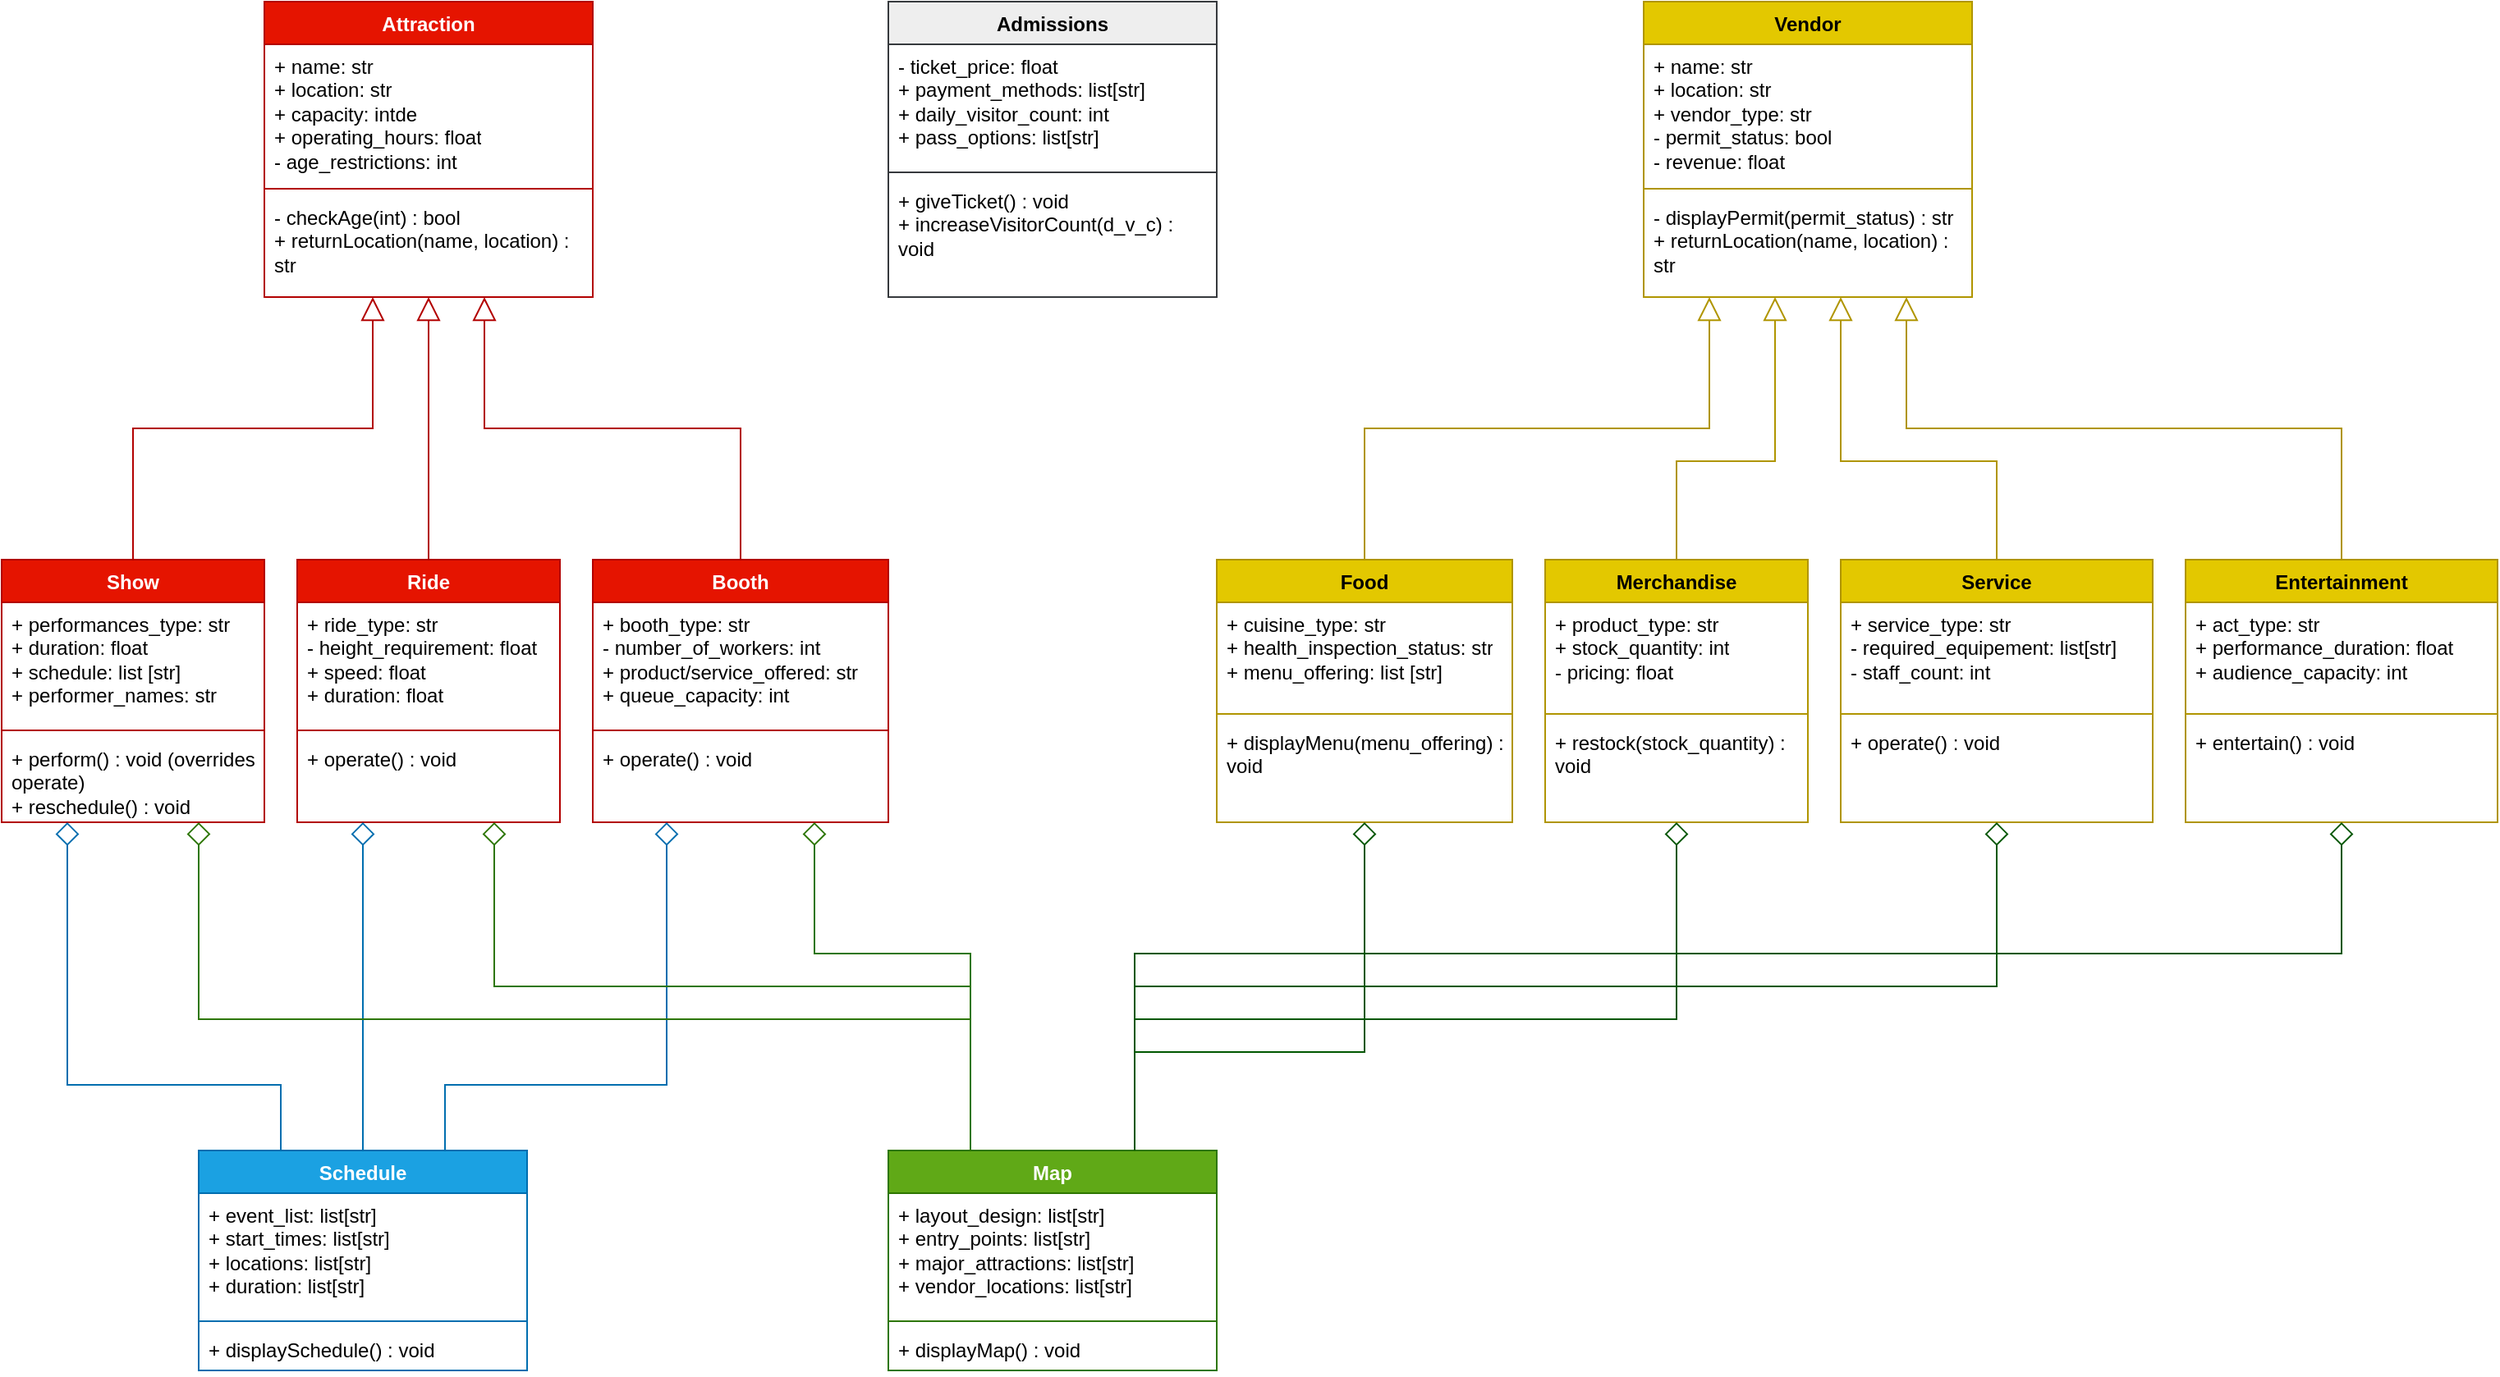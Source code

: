 <mxfile version="26.1.0">
  <diagram name="Page-1" id="8kwFFEw4dzD2qfGbF4Jt">
    <mxGraphModel dx="2042" dy="1076" grid="1" gridSize="10" guides="1" tooltips="1" connect="1" arrows="1" fold="1" page="0" pageScale="1" pageWidth="827" pageHeight="1169" math="0" shadow="0">
      <root>
        <mxCell id="0" />
        <mxCell id="1" parent="0" />
        <mxCell id="GRVvKSQRntJlrCdpWK5Q-27" value="Attraction" style="swimlane;fontStyle=1;align=center;verticalAlign=top;childLayout=stackLayout;horizontal=1;startSize=26;horizontalStack=0;resizeParent=1;resizeParentMax=0;resizeLast=0;collapsible=1;marginBottom=0;whiteSpace=wrap;html=1;fillColor=#e51400;fontColor=#ffffff;strokeColor=#B20000;" parent="1" vertex="1">
          <mxGeometry x="-580" y="-140" width="200" height="180" as="geometry" />
        </mxCell>
        <mxCell id="GRVvKSQRntJlrCdpWK5Q-28" value="&lt;div&gt;+ name: str&lt;/div&gt;&lt;div&gt;+ location: str&lt;/div&gt;&lt;div&gt;+ capacity: intde&lt;/div&gt;&lt;div&gt;+ operating_hours: float&lt;/div&gt;&lt;div&gt;- age_restrictions: int&lt;/div&gt;&lt;div&gt;&lt;br&gt;&lt;br&gt;&lt;/div&gt;" style="text;strokeColor=none;fillColor=none;align=left;verticalAlign=top;spacingLeft=4;spacingRight=4;overflow=hidden;rotatable=0;points=[[0,0.5],[1,0.5]];portConstraint=eastwest;whiteSpace=wrap;html=1;" parent="GRVvKSQRntJlrCdpWK5Q-27" vertex="1">
          <mxGeometry y="26" width="200" height="84" as="geometry" />
        </mxCell>
        <mxCell id="GRVvKSQRntJlrCdpWK5Q-29" value="" style="line;strokeWidth=1;fillColor=none;align=left;verticalAlign=middle;spacingTop=-1;spacingLeft=3;spacingRight=3;rotatable=0;labelPosition=right;points=[];portConstraint=eastwest;strokeColor=inherit;" parent="GRVvKSQRntJlrCdpWK5Q-27" vertex="1">
          <mxGeometry y="110" width="200" height="8" as="geometry" />
        </mxCell>
        <mxCell id="GRVvKSQRntJlrCdpWK5Q-30" value="&lt;div&gt;- checkAge(int) : bool&lt;/div&gt;+ returnLocation(name, location) : str" style="text;strokeColor=none;fillColor=none;align=left;verticalAlign=top;spacingLeft=4;spacingRight=4;overflow=hidden;rotatable=0;points=[[0,0.5,0,0,0],[0.33,1,0,0,0],[0.5,1,0,0,0],[0.67,1,0,0,0],[1,0.5,0,0,0]];portConstraint=eastwest;whiteSpace=wrap;html=1;" parent="GRVvKSQRntJlrCdpWK5Q-27" vertex="1">
          <mxGeometry y="118" width="200" height="62" as="geometry" />
        </mxCell>
        <mxCell id="GRVvKSQRntJlrCdpWK5Q-31" value="Show" style="swimlane;fontStyle=1;align=center;verticalAlign=top;childLayout=stackLayout;horizontal=1;startSize=26;horizontalStack=0;resizeParent=1;resizeParentMax=0;resizeLast=0;collapsible=1;marginBottom=0;whiteSpace=wrap;html=1;fillColor=#e51400;fontColor=#ffffff;strokeColor=#B20000;" parent="1" vertex="1">
          <mxGeometry x="-740" y="200" width="160" height="160" as="geometry" />
        </mxCell>
        <mxCell id="GRVvKSQRntJlrCdpWK5Q-32" value="&lt;div&gt;+ performances_type: str&lt;/div&gt;&lt;div&gt;+ duration: float&lt;/div&gt;&lt;div&gt;+ schedule: list [str]&lt;/div&gt;&lt;div&gt;+ performer_names: str&lt;/div&gt;" style="text;strokeColor=none;fillColor=none;align=left;verticalAlign=top;spacingLeft=4;spacingRight=4;overflow=hidden;rotatable=0;points=[[0,0.5],[1,0.5]];portConstraint=eastwest;whiteSpace=wrap;html=1;" parent="GRVvKSQRntJlrCdpWK5Q-31" vertex="1">
          <mxGeometry y="26" width="160" height="74" as="geometry" />
        </mxCell>
        <mxCell id="GRVvKSQRntJlrCdpWK5Q-33" value="" style="line;strokeWidth=1;fillColor=none;align=left;verticalAlign=middle;spacingTop=-1;spacingLeft=3;spacingRight=3;rotatable=0;labelPosition=right;points=[];portConstraint=eastwest;strokeColor=inherit;" parent="GRVvKSQRntJlrCdpWK5Q-31" vertex="1">
          <mxGeometry y="100" width="160" height="8" as="geometry" />
        </mxCell>
        <mxCell id="GRVvKSQRntJlrCdpWK5Q-34" value="&lt;div&gt;+ perform() : void (overrides operate)&lt;/div&gt;&lt;div&gt;+ reschedule() : void&lt;/div&gt;" style="text;strokeColor=none;fillColor=none;align=left;verticalAlign=top;spacingLeft=4;spacingRight=4;overflow=hidden;rotatable=0;points=[[0,0.5,0,0,0],[0.25,1,0,0,0],[0.5,1,0,0,0],[0.75,1,0,0,0],[1,0.5,0,0,0]];portConstraint=eastwest;whiteSpace=wrap;html=1;" parent="GRVvKSQRntJlrCdpWK5Q-31" vertex="1">
          <mxGeometry y="108" width="160" height="52" as="geometry" />
        </mxCell>
        <mxCell id="GRVvKSQRntJlrCdpWK5Q-35" value="Ride" style="swimlane;fontStyle=1;align=center;verticalAlign=top;childLayout=stackLayout;horizontal=1;startSize=26;horizontalStack=0;resizeParent=1;resizeParentMax=0;resizeLast=0;collapsible=1;marginBottom=0;whiteSpace=wrap;html=1;fillColor=#e51400;fontColor=#ffffff;strokeColor=#B20000;" parent="1" vertex="1">
          <mxGeometry x="-560" y="200" width="160" height="160" as="geometry" />
        </mxCell>
        <mxCell id="GRVvKSQRntJlrCdpWK5Q-36" value="&lt;div&gt;+ ride_type: str&lt;/div&gt;&lt;div&gt;- height_requirement: float&lt;/div&gt;&lt;div&gt;+ speed: float&lt;/div&gt;&lt;div&gt;+ duration: float&lt;/div&gt;" style="text;strokeColor=none;fillColor=none;align=left;verticalAlign=top;spacingLeft=4;spacingRight=4;overflow=hidden;rotatable=0;points=[[0,0.5],[1,0.5]];portConstraint=eastwest;whiteSpace=wrap;html=1;" parent="GRVvKSQRntJlrCdpWK5Q-35" vertex="1">
          <mxGeometry y="26" width="160" height="74" as="geometry" />
        </mxCell>
        <mxCell id="GRVvKSQRntJlrCdpWK5Q-37" value="" style="line;strokeWidth=1;fillColor=none;align=left;verticalAlign=middle;spacingTop=-1;spacingLeft=3;spacingRight=3;rotatable=0;labelPosition=right;points=[];portConstraint=eastwest;strokeColor=inherit;" parent="GRVvKSQRntJlrCdpWK5Q-35" vertex="1">
          <mxGeometry y="100" width="160" height="8" as="geometry" />
        </mxCell>
        <mxCell id="GRVvKSQRntJlrCdpWK5Q-38" value="&lt;div&gt;+ operate() : void&lt;/div&gt;" style="text;strokeColor=none;fillColor=none;align=left;verticalAlign=top;spacingLeft=4;spacingRight=4;overflow=hidden;rotatable=0;points=[[0,0.5,0,0,0],[0.25,1,0,0,0],[0.5,1,0,0,0],[0.75,1,0,0,0],[1,0.5,0,0,0]];portConstraint=eastwest;whiteSpace=wrap;html=1;" parent="GRVvKSQRntJlrCdpWK5Q-35" vertex="1">
          <mxGeometry y="108" width="160" height="52" as="geometry" />
        </mxCell>
        <mxCell id="GRVvKSQRntJlrCdpWK5Q-39" value="Booth" style="swimlane;fontStyle=1;align=center;verticalAlign=top;childLayout=stackLayout;horizontal=1;startSize=26;horizontalStack=0;resizeParent=1;resizeParentMax=0;resizeLast=0;collapsible=1;marginBottom=0;whiteSpace=wrap;html=1;fillColor=#e51400;fontColor=#ffffff;strokeColor=#B20000;" parent="1" vertex="1">
          <mxGeometry x="-380" y="200" width="180" height="160" as="geometry" />
        </mxCell>
        <mxCell id="GRVvKSQRntJlrCdpWK5Q-40" value="&lt;div&gt;+ booth_type: str&lt;/div&gt;&lt;div&gt;- number_of_workers: int&lt;/div&gt;&lt;div&gt;+ product/service_offered: str&lt;/div&gt;&lt;div&gt;+ queue_capacity: int &lt;br&gt;&lt;/div&gt;" style="text;strokeColor=none;fillColor=none;align=left;verticalAlign=top;spacingLeft=4;spacingRight=4;overflow=hidden;rotatable=0;points=[[0,0.5],[1,0.5]];portConstraint=eastwest;whiteSpace=wrap;html=1;" parent="GRVvKSQRntJlrCdpWK5Q-39" vertex="1">
          <mxGeometry y="26" width="180" height="74" as="geometry" />
        </mxCell>
        <mxCell id="GRVvKSQRntJlrCdpWK5Q-41" value="" style="line;strokeWidth=1;fillColor=none;align=left;verticalAlign=middle;spacingTop=-1;spacingLeft=3;spacingRight=3;rotatable=0;labelPosition=right;points=[];portConstraint=eastwest;strokeColor=inherit;" parent="GRVvKSQRntJlrCdpWK5Q-39" vertex="1">
          <mxGeometry y="100" width="180" height="8" as="geometry" />
        </mxCell>
        <mxCell id="GRVvKSQRntJlrCdpWK5Q-42" value="+ operate() : void" style="text;strokeColor=none;fillColor=none;align=left;verticalAlign=top;spacingLeft=4;spacingRight=4;overflow=hidden;rotatable=0;points=[[0,0.5,0,0,0],[0.25,1,0,0,0],[0.5,1,0,0,0],[0.75,1,0,0,0],[1,0.5,0,0,0]];portConstraint=eastwest;whiteSpace=wrap;html=1;" parent="GRVvKSQRntJlrCdpWK5Q-39" vertex="1">
          <mxGeometry y="108" width="180" height="52" as="geometry" />
        </mxCell>
        <mxCell id="GRVvKSQRntJlrCdpWK5Q-43" value="Vendor" style="swimlane;fontStyle=1;align=center;verticalAlign=top;childLayout=stackLayout;horizontal=1;startSize=26;horizontalStack=0;resizeParent=1;resizeParentMax=0;resizeLast=0;collapsible=1;marginBottom=0;whiteSpace=wrap;html=1;fillColor=#e3c800;fontColor=#000000;strokeColor=#B09500;" parent="1" vertex="1">
          <mxGeometry x="260" y="-140" width="200" height="180" as="geometry" />
        </mxCell>
        <mxCell id="GRVvKSQRntJlrCdpWK5Q-44" value="&lt;div&gt;+ name: str&lt;/div&gt;&lt;div&gt;+ location: str&lt;/div&gt;&lt;div&gt;+ vendor_type: str&lt;/div&gt;&lt;div&gt;- permit_status: bool&lt;/div&gt;&lt;div&gt;- revenue: float&lt;/div&gt;" style="text;strokeColor=none;fillColor=none;align=left;verticalAlign=top;spacingLeft=4;spacingRight=4;overflow=hidden;rotatable=0;points=[[0,0.5],[1,0.5]];portConstraint=eastwest;whiteSpace=wrap;html=1;" parent="GRVvKSQRntJlrCdpWK5Q-43" vertex="1">
          <mxGeometry y="26" width="200" height="84" as="geometry" />
        </mxCell>
        <mxCell id="GRVvKSQRntJlrCdpWK5Q-45" value="" style="line;strokeWidth=1;fillColor=none;align=left;verticalAlign=middle;spacingTop=-1;spacingLeft=3;spacingRight=3;rotatable=0;labelPosition=right;points=[];portConstraint=eastwest;strokeColor=inherit;" parent="GRVvKSQRntJlrCdpWK5Q-43" vertex="1">
          <mxGeometry y="110" width="200" height="8" as="geometry" />
        </mxCell>
        <mxCell id="GRVvKSQRntJlrCdpWK5Q-46" value="&lt;div&gt;- displayPermit(permit_status) : str&lt;/div&gt;&lt;div&gt;+ returnLocation(name, location) : str &lt;br&gt;&lt;/div&gt;" style="text;strokeColor=none;fillColor=none;align=left;verticalAlign=top;spacingLeft=4;spacingRight=4;overflow=hidden;rotatable=0;points=[[0,0.5,0,0,0],[0.2,1,0,0,0],[0.4,1,0,0,0],[0.6,1,0,0,0],[0.8,1,0,0,0],[1,0.5,0,0,0]];portConstraint=eastwest;whiteSpace=wrap;html=1;" parent="GRVvKSQRntJlrCdpWK5Q-43" vertex="1">
          <mxGeometry y="118" width="200" height="62" as="geometry" />
        </mxCell>
        <mxCell id="GRVvKSQRntJlrCdpWK5Q-47" value="Food" style="swimlane;fontStyle=1;align=center;verticalAlign=top;childLayout=stackLayout;horizontal=1;startSize=26;horizontalStack=0;resizeParent=1;resizeParentMax=0;resizeLast=0;collapsible=1;marginBottom=0;whiteSpace=wrap;html=1;fillColor=#e3c800;fontColor=#000000;strokeColor=#B09500;" parent="1" vertex="1">
          <mxGeometry y="200" width="180" height="160" as="geometry" />
        </mxCell>
        <mxCell id="GRVvKSQRntJlrCdpWK5Q-48" value="&lt;div&gt;+ cuisine_type: str&lt;/div&gt;&lt;div&gt;+ health_inspection_status: str&lt;/div&gt;&lt;div&gt;+ menu_offering: list [str]&lt;/div&gt;" style="text;strokeColor=none;fillColor=none;align=left;verticalAlign=top;spacingLeft=4;spacingRight=4;overflow=hidden;rotatable=0;points=[[0,0.5],[1,0.5]];portConstraint=eastwest;whiteSpace=wrap;html=1;" parent="GRVvKSQRntJlrCdpWK5Q-47" vertex="1">
          <mxGeometry y="26" width="180" height="64" as="geometry" />
        </mxCell>
        <mxCell id="GRVvKSQRntJlrCdpWK5Q-49" value="" style="line;strokeWidth=1;fillColor=none;align=left;verticalAlign=middle;spacingTop=-1;spacingLeft=3;spacingRight=3;rotatable=0;labelPosition=right;points=[];portConstraint=eastwest;strokeColor=inherit;" parent="GRVvKSQRntJlrCdpWK5Q-47" vertex="1">
          <mxGeometry y="90" width="180" height="8" as="geometry" />
        </mxCell>
        <mxCell id="GRVvKSQRntJlrCdpWK5Q-50" value="+ displayMenu(menu_offering) : void" style="text;strokeColor=none;fillColor=none;align=left;verticalAlign=top;spacingLeft=4;spacingRight=4;overflow=hidden;rotatable=0;points=[[0,0.5,0,0,0],[0.5,1,0,0,0],[1,0.5,0,0,0]];portConstraint=eastwest;whiteSpace=wrap;html=1;" parent="GRVvKSQRntJlrCdpWK5Q-47" vertex="1">
          <mxGeometry y="98" width="180" height="62" as="geometry" />
        </mxCell>
        <mxCell id="GRVvKSQRntJlrCdpWK5Q-51" value="Merchandise" style="swimlane;fontStyle=1;align=center;verticalAlign=top;childLayout=stackLayout;horizontal=1;startSize=26;horizontalStack=0;resizeParent=1;resizeParentMax=0;resizeLast=0;collapsible=1;marginBottom=0;whiteSpace=wrap;html=1;fillColor=#e3c800;fontColor=#000000;strokeColor=#B09500;" parent="1" vertex="1">
          <mxGeometry x="200" y="200" width="160" height="160" as="geometry" />
        </mxCell>
        <mxCell id="GRVvKSQRntJlrCdpWK5Q-52" value="&lt;div&gt;+ product_type: str&lt;/div&gt;&lt;div&gt;+ stock_quantity: int&lt;/div&gt;&lt;div&gt;- pricing: float&lt;/div&gt;" style="text;strokeColor=none;fillColor=none;align=left;verticalAlign=top;spacingLeft=4;spacingRight=4;overflow=hidden;rotatable=0;points=[[0,0.5],[1,0.5]];portConstraint=eastwest;whiteSpace=wrap;html=1;" parent="GRVvKSQRntJlrCdpWK5Q-51" vertex="1">
          <mxGeometry y="26" width="160" height="64" as="geometry" />
        </mxCell>
        <mxCell id="GRVvKSQRntJlrCdpWK5Q-53" value="" style="line;strokeWidth=1;fillColor=none;align=left;verticalAlign=middle;spacingTop=-1;spacingLeft=3;spacingRight=3;rotatable=0;labelPosition=right;points=[];portConstraint=eastwest;strokeColor=inherit;" parent="GRVvKSQRntJlrCdpWK5Q-51" vertex="1">
          <mxGeometry y="90" width="160" height="8" as="geometry" />
        </mxCell>
        <mxCell id="GRVvKSQRntJlrCdpWK5Q-54" value="+ restock(stock_quantity) : void" style="text;strokeColor=none;fillColor=none;align=left;verticalAlign=top;spacingLeft=4;spacingRight=4;overflow=hidden;rotatable=0;points=[[0,0.5,0,0,0],[0.5,1,0,0,0],[1,0.5,0,0,0]];portConstraint=eastwest;whiteSpace=wrap;html=1;" parent="GRVvKSQRntJlrCdpWK5Q-51" vertex="1">
          <mxGeometry y="98" width="160" height="62" as="geometry" />
        </mxCell>
        <mxCell id="GRVvKSQRntJlrCdpWK5Q-55" value="Service" style="swimlane;fontStyle=1;align=center;verticalAlign=top;childLayout=stackLayout;horizontal=1;startSize=26;horizontalStack=0;resizeParent=1;resizeParentMax=0;resizeLast=0;collapsible=1;marginBottom=0;whiteSpace=wrap;html=1;fillColor=#e3c800;fontColor=#000000;strokeColor=#B09500;" parent="1" vertex="1">
          <mxGeometry x="380" y="200" width="190" height="160" as="geometry" />
        </mxCell>
        <mxCell id="GRVvKSQRntJlrCdpWK5Q-56" value="&lt;div&gt;+ service_type: str&lt;/div&gt;&lt;div&gt;- required_equipement: list[str]&lt;/div&gt;&lt;div&gt;- staff_count: int&lt;/div&gt;&lt;div&gt;&lt;br&gt;&lt;/div&gt;" style="text;strokeColor=none;fillColor=none;align=left;verticalAlign=top;spacingLeft=4;spacingRight=4;overflow=hidden;rotatable=0;points=[[0,0.5],[1,0.5]];portConstraint=eastwest;whiteSpace=wrap;html=1;" parent="GRVvKSQRntJlrCdpWK5Q-55" vertex="1">
          <mxGeometry y="26" width="190" height="64" as="geometry" />
        </mxCell>
        <mxCell id="GRVvKSQRntJlrCdpWK5Q-57" value="" style="line;strokeWidth=1;fillColor=none;align=left;verticalAlign=middle;spacingTop=-1;spacingLeft=3;spacingRight=3;rotatable=0;labelPosition=right;points=[];portConstraint=eastwest;strokeColor=inherit;" parent="GRVvKSQRntJlrCdpWK5Q-55" vertex="1">
          <mxGeometry y="90" width="190" height="8" as="geometry" />
        </mxCell>
        <mxCell id="GRVvKSQRntJlrCdpWK5Q-58" value="+ operate() : void" style="text;strokeColor=none;fillColor=none;align=left;verticalAlign=top;spacingLeft=4;spacingRight=4;overflow=hidden;rotatable=0;points=[[0,0.5,0,0,0],[0.5,1,0,0,0],[1,0.5,0,0,0]];portConstraint=eastwest;whiteSpace=wrap;html=1;" parent="GRVvKSQRntJlrCdpWK5Q-55" vertex="1">
          <mxGeometry y="98" width="190" height="62" as="geometry" />
        </mxCell>
        <mxCell id="GRVvKSQRntJlrCdpWK5Q-59" value="Entertainment" style="swimlane;fontStyle=1;align=center;verticalAlign=top;childLayout=stackLayout;horizontal=1;startSize=26;horizontalStack=0;resizeParent=1;resizeParentMax=0;resizeLast=0;collapsible=1;marginBottom=0;whiteSpace=wrap;html=1;fillColor=#e3c800;fontColor=#000000;strokeColor=#B09500;" parent="1" vertex="1">
          <mxGeometry x="590" y="200" width="190" height="160" as="geometry" />
        </mxCell>
        <mxCell id="GRVvKSQRntJlrCdpWK5Q-60" value="&lt;div&gt;+ act_type: str&lt;/div&gt;&lt;div&gt;+ performance_duration: float&lt;/div&gt;&lt;div&gt;+ audience_capacity: int &lt;br&gt;&lt;/div&gt;" style="text;strokeColor=none;fillColor=none;align=left;verticalAlign=top;spacingLeft=4;spacingRight=4;overflow=hidden;rotatable=0;points=[[0,0.5],[1,0.5]];portConstraint=eastwest;whiteSpace=wrap;html=1;" parent="GRVvKSQRntJlrCdpWK5Q-59" vertex="1">
          <mxGeometry y="26" width="190" height="64" as="geometry" />
        </mxCell>
        <mxCell id="GRVvKSQRntJlrCdpWK5Q-61" value="" style="line;strokeWidth=1;fillColor=none;align=left;verticalAlign=middle;spacingTop=-1;spacingLeft=3;spacingRight=3;rotatable=0;labelPosition=right;points=[];portConstraint=eastwest;strokeColor=inherit;" parent="GRVvKSQRntJlrCdpWK5Q-59" vertex="1">
          <mxGeometry y="90" width="190" height="8" as="geometry" />
        </mxCell>
        <mxCell id="GRVvKSQRntJlrCdpWK5Q-62" value="+ entertain() : void" style="text;strokeColor=none;fillColor=none;align=left;verticalAlign=top;spacingLeft=4;spacingRight=4;overflow=hidden;rotatable=0;points=[[0,0.5,0,0,0],[0.5,1,0,0,0],[1,0.5,0,0,0]];portConstraint=eastwest;whiteSpace=wrap;html=1;" parent="GRVvKSQRntJlrCdpWK5Q-59" vertex="1">
          <mxGeometry y="98" width="190" height="62" as="geometry" />
        </mxCell>
        <mxCell id="GRVvKSQRntJlrCdpWK5Q-63" value="Map" style="swimlane;fontStyle=1;align=center;verticalAlign=top;childLayout=stackLayout;horizontal=1;startSize=26;horizontalStack=0;resizeParent=1;resizeParentMax=0;resizeLast=0;collapsible=1;marginBottom=0;whiteSpace=wrap;html=1;fillColor=#60a917;fontColor=#ffffff;strokeColor=#2D7600;" parent="1" vertex="1">
          <mxGeometry x="-200" y="560" width="200" height="134" as="geometry" />
        </mxCell>
        <mxCell id="GRVvKSQRntJlrCdpWK5Q-64" value="&lt;div&gt;+ layout_design: list[str]&lt;/div&gt;&lt;div&gt;+ entry_points: list[str]&lt;/div&gt;&lt;div&gt;+ major_attractions: list[str]&lt;/div&gt;&lt;div&gt;+ vendor_locations: list[str]&lt;/div&gt;" style="text;strokeColor=none;fillColor=none;align=left;verticalAlign=top;spacingLeft=4;spacingRight=4;overflow=hidden;rotatable=0;points=[[0,0.5],[1,0.5]];portConstraint=eastwest;whiteSpace=wrap;html=1;" parent="GRVvKSQRntJlrCdpWK5Q-63" vertex="1">
          <mxGeometry y="26" width="200" height="74" as="geometry" />
        </mxCell>
        <mxCell id="GRVvKSQRntJlrCdpWK5Q-65" value="" style="line;strokeWidth=1;fillColor=none;align=left;verticalAlign=middle;spacingTop=-1;spacingLeft=3;spacingRight=3;rotatable=0;labelPosition=right;points=[];portConstraint=eastwest;strokeColor=inherit;" parent="GRVvKSQRntJlrCdpWK5Q-63" vertex="1">
          <mxGeometry y="100" width="200" height="8" as="geometry" />
        </mxCell>
        <mxCell id="GRVvKSQRntJlrCdpWK5Q-66" value="+ displayMap() : void" style="text;strokeColor=none;fillColor=none;align=left;verticalAlign=top;spacingLeft=4;spacingRight=4;overflow=hidden;rotatable=0;points=[[0,0.5],[1,0.5]];portConstraint=eastwest;whiteSpace=wrap;html=1;" parent="GRVvKSQRntJlrCdpWK5Q-63" vertex="1">
          <mxGeometry y="108" width="200" height="26" as="geometry" />
        </mxCell>
        <mxCell id="GRVvKSQRntJlrCdpWK5Q-67" value="Admissions" style="swimlane;fontStyle=1;align=center;verticalAlign=top;childLayout=stackLayout;horizontal=1;startSize=26;horizontalStack=0;resizeParent=1;resizeParentMax=0;resizeLast=0;collapsible=1;marginBottom=0;whiteSpace=wrap;html=1;fillColor=#eeeeee;strokeColor=#36393d;" parent="1" vertex="1">
          <mxGeometry x="-200" y="-140" width="200" height="180" as="geometry" />
        </mxCell>
        <mxCell id="GRVvKSQRntJlrCdpWK5Q-68" value="&lt;div&gt;- ticket_price: float&lt;/div&gt;&lt;div&gt;+ payment_methods: list[str]&lt;/div&gt;&lt;div&gt;+ daily_visitor_count: int&lt;/div&gt;&lt;div&gt;+ pass_options: list[str]&lt;/div&gt;" style="text;align=left;verticalAlign=top;spacingLeft=4;spacingRight=4;overflow=hidden;rotatable=0;points=[[0,0.5],[1,0.5]];portConstraint=eastwest;whiteSpace=wrap;html=1;" parent="GRVvKSQRntJlrCdpWK5Q-67" vertex="1">
          <mxGeometry y="26" width="200" height="74" as="geometry" />
        </mxCell>
        <mxCell id="GRVvKSQRntJlrCdpWK5Q-69" value="" style="line;strokeWidth=1;fillColor=none;align=left;verticalAlign=middle;spacingTop=-1;spacingLeft=3;spacingRight=3;rotatable=0;labelPosition=right;points=[];portConstraint=eastwest;strokeColor=inherit;" parent="GRVvKSQRntJlrCdpWK5Q-67" vertex="1">
          <mxGeometry y="100" width="200" height="8" as="geometry" />
        </mxCell>
        <mxCell id="GRVvKSQRntJlrCdpWK5Q-70" value="&lt;div&gt;+ giveTicket() : void&lt;/div&gt;&lt;div&gt;+ increaseVisitorCount(d_v_c) : void&lt;/div&gt;" style="text;strokeColor=none;fillColor=none;align=left;verticalAlign=top;spacingLeft=4;spacingRight=4;overflow=hidden;rotatable=0;points=[[0,0.5],[1,0.5]];portConstraint=eastwest;whiteSpace=wrap;html=1;" parent="GRVvKSQRntJlrCdpWK5Q-67" vertex="1">
          <mxGeometry y="108" width="200" height="72" as="geometry" />
        </mxCell>
        <mxCell id="GRVvKSQRntJlrCdpWK5Q-71" value="Schedule" style="swimlane;fontStyle=1;align=center;verticalAlign=top;childLayout=stackLayout;horizontal=1;startSize=26;horizontalStack=0;resizeParent=1;resizeParentMax=0;resizeLast=0;collapsible=1;marginBottom=0;whiteSpace=wrap;html=1;fillColor=#1ba1e2;fontColor=#ffffff;strokeColor=#006EAF;" parent="1" vertex="1">
          <mxGeometry x="-620" y="560" width="200" height="134" as="geometry" />
        </mxCell>
        <mxCell id="GRVvKSQRntJlrCdpWK5Q-72" value="&lt;div&gt;+ event_list: list[str]&lt;/div&gt;&lt;div&gt;+ start_times: list[str]&lt;/div&gt;&lt;div&gt;+ locations: list[str]&lt;/div&gt;&lt;div&gt;+ duration: list[str]&lt;/div&gt;" style="text;strokeColor=none;fillColor=none;align=left;verticalAlign=top;spacingLeft=4;spacingRight=4;overflow=hidden;rotatable=0;points=[[0,0.5],[1,0.5]];portConstraint=eastwest;whiteSpace=wrap;html=1;" parent="GRVvKSQRntJlrCdpWK5Q-71" vertex="1">
          <mxGeometry y="26" width="200" height="74" as="geometry" />
        </mxCell>
        <mxCell id="GRVvKSQRntJlrCdpWK5Q-73" value="" style="line;strokeWidth=1;fillColor=none;align=left;verticalAlign=middle;spacingTop=-1;spacingLeft=3;spacingRight=3;rotatable=0;labelPosition=right;points=[];portConstraint=eastwest;strokeColor=inherit;" parent="GRVvKSQRntJlrCdpWK5Q-71" vertex="1">
          <mxGeometry y="100" width="200" height="8" as="geometry" />
        </mxCell>
        <mxCell id="GRVvKSQRntJlrCdpWK5Q-74" value="+ displaySchedule() : void" style="text;strokeColor=none;fillColor=none;align=left;verticalAlign=top;spacingLeft=4;spacingRight=4;overflow=hidden;rotatable=0;points=[[0,0.5],[1,0.5]];portConstraint=eastwest;whiteSpace=wrap;html=1;" parent="GRVvKSQRntJlrCdpWK5Q-71" vertex="1">
          <mxGeometry y="108" width="200" height="26" as="geometry" />
        </mxCell>
        <mxCell id="m9fHu2rGhjxytUsYMepG-2" style="edgeStyle=orthogonalEdgeStyle;rounded=0;orthogonalLoop=1;jettySize=auto;html=1;exitX=0.5;exitY=0;exitDx=0;exitDy=0;entryX=0.5;entryY=1;entryDx=0;entryDy=0;entryPerimeter=0;endArrow=block;endFill=0;endSize=12;fillColor=#e51400;strokeColor=#B20000;" parent="1" source="GRVvKSQRntJlrCdpWK5Q-35" target="GRVvKSQRntJlrCdpWK5Q-30" edge="1">
          <mxGeometry relative="1" as="geometry" />
        </mxCell>
        <mxCell id="m9fHu2rGhjxytUsYMepG-4" style="edgeStyle=orthogonalEdgeStyle;rounded=0;orthogonalLoop=1;jettySize=auto;html=1;exitX=0.5;exitY=0;exitDx=0;exitDy=0;entryX=0.33;entryY=1;entryDx=0;entryDy=0;entryPerimeter=0;endArrow=block;endFill=0;endSize=12;fillColor=#e51400;strokeColor=#B20000;" parent="1" source="GRVvKSQRntJlrCdpWK5Q-31" target="GRVvKSQRntJlrCdpWK5Q-30" edge="1">
          <mxGeometry relative="1" as="geometry">
            <Array as="points">
              <mxPoint x="-660" y="120" />
              <mxPoint x="-514" y="120" />
            </Array>
          </mxGeometry>
        </mxCell>
        <mxCell id="m9fHu2rGhjxytUsYMepG-5" style="edgeStyle=orthogonalEdgeStyle;rounded=0;orthogonalLoop=1;jettySize=auto;html=1;exitX=0.5;exitY=0;exitDx=0;exitDy=0;entryX=0.67;entryY=1;entryDx=0;entryDy=0;entryPerimeter=0;endArrow=block;endFill=0;endSize=12;fillColor=#e51400;strokeColor=#B20000;" parent="1" source="GRVvKSQRntJlrCdpWK5Q-39" target="GRVvKSQRntJlrCdpWK5Q-30" edge="1">
          <mxGeometry relative="1" as="geometry">
            <Array as="points">
              <mxPoint x="-290" y="120" />
              <mxPoint x="-446" y="120" />
            </Array>
          </mxGeometry>
        </mxCell>
        <mxCell id="m9fHu2rGhjxytUsYMepG-6" style="edgeStyle=orthogonalEdgeStyle;rounded=0;orthogonalLoop=1;jettySize=auto;html=1;exitX=0.5;exitY=0;exitDx=0;exitDy=0;entryX=0.4;entryY=1;entryDx=0;entryDy=0;entryPerimeter=0;endArrow=block;endFill=0;endSize=12;fillColor=#e3c800;strokeColor=#B09500;" parent="1" source="GRVvKSQRntJlrCdpWK5Q-51" target="GRVvKSQRntJlrCdpWK5Q-46" edge="1">
          <mxGeometry relative="1" as="geometry">
            <Array as="points">
              <mxPoint x="280" y="140" />
              <mxPoint x="340" y="140" />
            </Array>
          </mxGeometry>
        </mxCell>
        <mxCell id="m9fHu2rGhjxytUsYMepG-7" style="edgeStyle=orthogonalEdgeStyle;rounded=0;orthogonalLoop=1;jettySize=auto;html=1;exitX=0.5;exitY=0;exitDx=0;exitDy=0;entryX=0.6;entryY=1;entryDx=0;entryDy=0;entryPerimeter=0;endArrow=block;endFill=0;endSize=12;fillColor=#e3c800;strokeColor=#B09500;" parent="1" source="GRVvKSQRntJlrCdpWK5Q-55" target="GRVvKSQRntJlrCdpWK5Q-46" edge="1">
          <mxGeometry relative="1" as="geometry">
            <Array as="points">
              <mxPoint x="475" y="140" />
              <mxPoint x="380" y="140" />
            </Array>
          </mxGeometry>
        </mxCell>
        <mxCell id="m9fHu2rGhjxytUsYMepG-8" style="edgeStyle=orthogonalEdgeStyle;rounded=0;orthogonalLoop=1;jettySize=auto;html=1;exitX=0.5;exitY=0;exitDx=0;exitDy=0;entryX=0.8;entryY=1;entryDx=0;entryDy=0;entryPerimeter=0;endArrow=block;endFill=0;endSize=12;fillColor=#e3c800;strokeColor=#B09500;" parent="1" source="GRVvKSQRntJlrCdpWK5Q-59" target="GRVvKSQRntJlrCdpWK5Q-46" edge="1">
          <mxGeometry relative="1" as="geometry">
            <Array as="points">
              <mxPoint x="685" y="120" />
              <mxPoint x="420" y="120" />
            </Array>
          </mxGeometry>
        </mxCell>
        <mxCell id="m9fHu2rGhjxytUsYMepG-9" style="edgeStyle=orthogonalEdgeStyle;rounded=0;orthogonalLoop=1;jettySize=auto;html=1;exitX=0.5;exitY=0;exitDx=0;exitDy=0;entryX=0.2;entryY=1;entryDx=0;entryDy=0;entryPerimeter=0;endArrow=block;endFill=0;endSize=12;fillColor=#e3c800;strokeColor=#B09500;" parent="1" source="GRVvKSQRntJlrCdpWK5Q-47" target="GRVvKSQRntJlrCdpWK5Q-46" edge="1">
          <mxGeometry relative="1" as="geometry">
            <Array as="points">
              <mxPoint x="90" y="120" />
              <mxPoint x="300" y="120" />
            </Array>
          </mxGeometry>
        </mxCell>
        <mxCell id="2FMV9yjtd_J18aHiv6og-5" style="edgeStyle=orthogonalEdgeStyle;rounded=0;orthogonalLoop=1;jettySize=auto;html=1;exitX=0.5;exitY=0;exitDx=0;exitDy=0;entryX=0.25;entryY=1;entryDx=0;entryDy=0;entryPerimeter=0;endSize=12;endArrow=diamond;endFill=0;fillColor=#1ba1e2;strokeColor=#006EAF;" parent="1" source="GRVvKSQRntJlrCdpWK5Q-71" target="GRVvKSQRntJlrCdpWK5Q-38" edge="1">
          <mxGeometry relative="1" as="geometry">
            <Array as="points">
              <mxPoint x="-520" y="480" />
              <mxPoint x="-520" y="480" />
            </Array>
          </mxGeometry>
        </mxCell>
        <mxCell id="2FMV9yjtd_J18aHiv6og-9" style="edgeStyle=orthogonalEdgeStyle;rounded=0;orthogonalLoop=1;jettySize=auto;html=1;exitX=0.25;exitY=0;exitDx=0;exitDy=0;entryX=0.25;entryY=1;entryDx=0;entryDy=0;entryPerimeter=0;endArrow=diamond;endFill=0;endSize=12;fillColor=#1ba1e2;strokeColor=#006EAF;" parent="1" source="GRVvKSQRntJlrCdpWK5Q-71" target="GRVvKSQRntJlrCdpWK5Q-34" edge="1">
          <mxGeometry relative="1" as="geometry">
            <Array as="points">
              <mxPoint x="-570" y="520" />
              <mxPoint x="-700" y="520" />
            </Array>
          </mxGeometry>
        </mxCell>
        <mxCell id="2FMV9yjtd_J18aHiv6og-11" style="edgeStyle=orthogonalEdgeStyle;rounded=0;orthogonalLoop=1;jettySize=auto;html=1;exitX=0.75;exitY=0;exitDx=0;exitDy=0;entryX=0.25;entryY=1;entryDx=0;entryDy=0;entryPerimeter=0;endArrow=diamond;endFill=0;endSize=12;fillColor=#1ba1e2;strokeColor=#006EAF;" parent="1" source="GRVvKSQRntJlrCdpWK5Q-71" target="GRVvKSQRntJlrCdpWK5Q-42" edge="1">
          <mxGeometry relative="1" as="geometry">
            <Array as="points">
              <mxPoint x="-470" y="520" />
              <mxPoint x="-335" y="520" />
            </Array>
          </mxGeometry>
        </mxCell>
        <mxCell id="2FMV9yjtd_J18aHiv6og-12" style="edgeStyle=orthogonalEdgeStyle;rounded=0;orthogonalLoop=1;jettySize=auto;html=1;exitX=0.25;exitY=0;exitDx=0;exitDy=0;entryX=0.75;entryY=1;entryDx=0;entryDy=0;entryPerimeter=0;endSize=12;endArrow=diamond;endFill=0;fillColor=#60a917;strokeColor=#2D7600;" parent="1" source="GRVvKSQRntJlrCdpWK5Q-63" target="GRVvKSQRntJlrCdpWK5Q-34" edge="1">
          <mxGeometry relative="1" as="geometry">
            <Array as="points">
              <mxPoint x="-150" y="480" />
              <mxPoint x="-620" y="480" />
            </Array>
          </mxGeometry>
        </mxCell>
        <mxCell id="2FMV9yjtd_J18aHiv6og-14" style="edgeStyle=orthogonalEdgeStyle;rounded=0;orthogonalLoop=1;jettySize=auto;html=1;exitX=0.25;exitY=0;exitDx=0;exitDy=0;entryX=0.75;entryY=1;entryDx=0;entryDy=0;entryPerimeter=0;endSize=12;endArrow=diamond;endFill=0;fillColor=#60a917;strokeColor=#2D7600;" parent="1" source="GRVvKSQRntJlrCdpWK5Q-63" target="GRVvKSQRntJlrCdpWK5Q-38" edge="1">
          <mxGeometry relative="1" as="geometry">
            <Array as="points">
              <mxPoint x="-150" y="460" />
              <mxPoint x="-440" y="460" />
            </Array>
          </mxGeometry>
        </mxCell>
        <mxCell id="2FMV9yjtd_J18aHiv6og-15" style="edgeStyle=orthogonalEdgeStyle;rounded=0;orthogonalLoop=1;jettySize=auto;html=1;exitX=0.25;exitY=0;exitDx=0;exitDy=0;entryX=0.75;entryY=1;entryDx=0;entryDy=0;entryPerimeter=0;endSize=12;endArrow=diamond;endFill=0;fillColor=#60a917;strokeColor=#2D7600;" parent="1" source="GRVvKSQRntJlrCdpWK5Q-63" target="GRVvKSQRntJlrCdpWK5Q-42" edge="1">
          <mxGeometry relative="1" as="geometry">
            <Array as="points">
              <mxPoint x="-150" y="440" />
              <mxPoint x="-245" y="440" />
            </Array>
          </mxGeometry>
        </mxCell>
        <mxCell id="2FMV9yjtd_J18aHiv6og-17" style="edgeStyle=orthogonalEdgeStyle;rounded=0;orthogonalLoop=1;jettySize=auto;html=1;exitX=0.75;exitY=0;exitDx=0;exitDy=0;entryX=0.5;entryY=1;entryDx=0;entryDy=0;entryPerimeter=0;endSize=12;endArrow=diamond;endFill=0;fillColor=#008a00;strokeColor=#005700;" parent="1" source="GRVvKSQRntJlrCdpWK5Q-63" target="GRVvKSQRntJlrCdpWK5Q-50" edge="1">
          <mxGeometry relative="1" as="geometry">
            <Array as="points">
              <mxPoint x="-50" y="500" />
              <mxPoint x="90" y="500" />
            </Array>
          </mxGeometry>
        </mxCell>
        <mxCell id="2FMV9yjtd_J18aHiv6og-18" style="edgeStyle=orthogonalEdgeStyle;rounded=0;orthogonalLoop=1;jettySize=auto;html=1;exitX=0.75;exitY=0;exitDx=0;exitDy=0;entryX=0.5;entryY=1;entryDx=0;entryDy=0;entryPerimeter=0;fillColor=#008a00;strokeColor=#005700;endSize=12;endArrow=diamond;endFill=0;" parent="1" source="GRVvKSQRntJlrCdpWK5Q-63" target="GRVvKSQRntJlrCdpWK5Q-54" edge="1">
          <mxGeometry relative="1" as="geometry">
            <Array as="points">
              <mxPoint x="-50" y="480" />
              <mxPoint x="280" y="480" />
            </Array>
          </mxGeometry>
        </mxCell>
        <mxCell id="2FMV9yjtd_J18aHiv6og-19" style="edgeStyle=orthogonalEdgeStyle;rounded=0;orthogonalLoop=1;jettySize=auto;html=1;exitX=0.75;exitY=0;exitDx=0;exitDy=0;entryX=0.5;entryY=1;entryDx=0;entryDy=0;entryPerimeter=0;fillColor=#008a00;strokeColor=#005700;endSize=12;endArrow=diamond;endFill=0;" parent="1" source="GRVvKSQRntJlrCdpWK5Q-63" target="GRVvKSQRntJlrCdpWK5Q-58" edge="1">
          <mxGeometry relative="1" as="geometry">
            <Array as="points">
              <mxPoint x="-50" y="460" />
              <mxPoint x="475" y="460" />
            </Array>
          </mxGeometry>
        </mxCell>
        <mxCell id="2FMV9yjtd_J18aHiv6og-20" style="edgeStyle=orthogonalEdgeStyle;rounded=0;orthogonalLoop=1;jettySize=auto;html=1;exitX=0.75;exitY=0;exitDx=0;exitDy=0;entryX=0.5;entryY=1;entryDx=0;entryDy=0;entryPerimeter=0;endSize=12;fillColor=#008a00;strokeColor=#005700;endArrow=diamond;endFill=0;" parent="1" source="GRVvKSQRntJlrCdpWK5Q-63" target="GRVvKSQRntJlrCdpWK5Q-62" edge="1">
          <mxGeometry relative="1" as="geometry">
            <Array as="points">
              <mxPoint x="-50" y="440" />
              <mxPoint x="685" y="440" />
            </Array>
          </mxGeometry>
        </mxCell>
      </root>
    </mxGraphModel>
  </diagram>
</mxfile>
